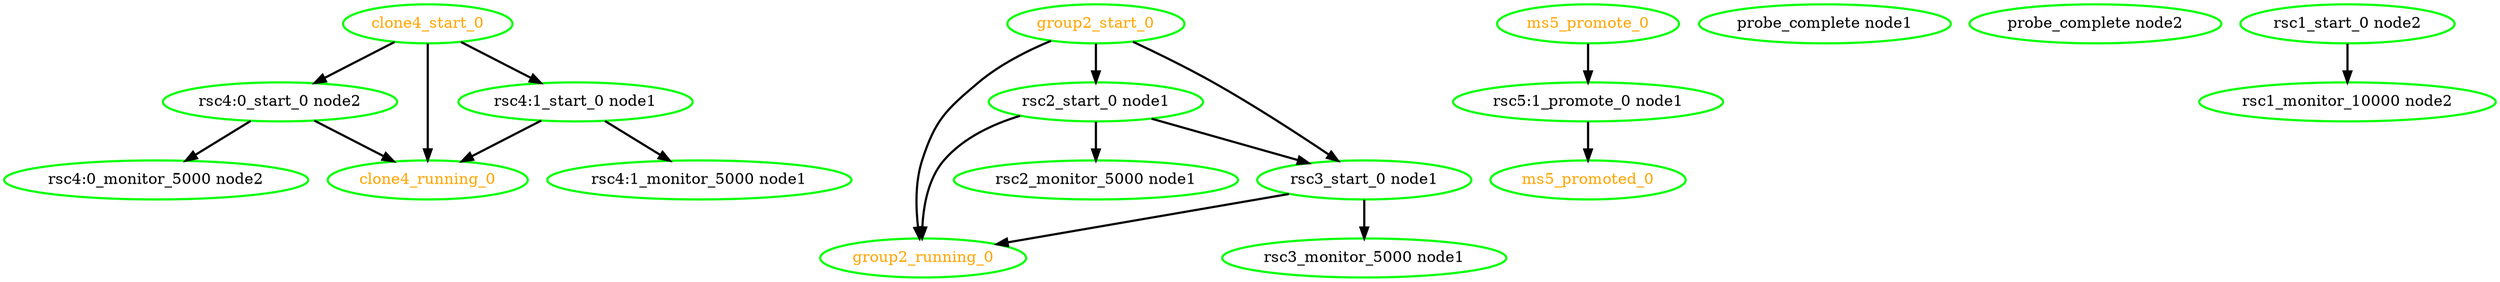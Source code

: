 digraph "g" {
"clone4_running_0" [ style=bold color="green" fontcolor="orange" ]
"clone4_start_0" -> "clone4_running_0" [ style = bold]
"clone4_start_0" -> "rsc4:0_start_0 node2" [ style = bold]
"clone4_start_0" -> "rsc4:1_start_0 node1" [ style = bold]
"clone4_start_0" [ style=bold color="green" fontcolor="orange" ]
"group2_running_0" [ style=bold color="green" fontcolor="orange" ]
"group2_start_0" -> "group2_running_0" [ style = bold]
"group2_start_0" -> "rsc2_start_0 node1" [ style = bold]
"group2_start_0" -> "rsc3_start_0 node1" [ style = bold]
"group2_start_0" [ style=bold color="green" fontcolor="orange" ]
"ms5_promote_0" -> "rsc5:1_promote_0 node1" [ style = bold]
"ms5_promote_0" [ style=bold color="green" fontcolor="orange" ]
"ms5_promoted_0" [ style=bold color="green" fontcolor="orange" ]
"probe_complete node1" [ style=bold color="green" fontcolor="black" ]
"probe_complete node2" [ style=bold color="green" fontcolor="black" ]
"rsc1_monitor_10000 node2" [ style=bold color="green" fontcolor="black" ]
"rsc1_start_0 node2" -> "rsc1_monitor_10000 node2" [ style = bold]
"rsc1_start_0 node2" [ style=bold color="green" fontcolor="black" ]
"rsc2_monitor_5000 node1" [ style=bold color="green" fontcolor="black" ]
"rsc2_start_0 node1" -> "group2_running_0" [ style = bold]
"rsc2_start_0 node1" -> "rsc2_monitor_5000 node1" [ style = bold]
"rsc2_start_0 node1" -> "rsc3_start_0 node1" [ style = bold]
"rsc2_start_0 node1" [ style=bold color="green" fontcolor="black" ]
"rsc3_monitor_5000 node1" [ style=bold color="green" fontcolor="black" ]
"rsc3_start_0 node1" -> "group2_running_0" [ style = bold]
"rsc3_start_0 node1" -> "rsc3_monitor_5000 node1" [ style = bold]
"rsc3_start_0 node1" [ style=bold color="green" fontcolor="black" ]
"rsc4:0_monitor_5000 node2" [ style=bold color="green" fontcolor="black" ]
"rsc4:0_start_0 node2" -> "clone4_running_0" [ style = bold]
"rsc4:0_start_0 node2" -> "rsc4:0_monitor_5000 node2" [ style = bold]
"rsc4:0_start_0 node2" [ style=bold color="green" fontcolor="black" ]
"rsc4:1_monitor_5000 node1" [ style=bold color="green" fontcolor="black" ]
"rsc4:1_start_0 node1" -> "clone4_running_0" [ style = bold]
"rsc4:1_start_0 node1" -> "rsc4:1_monitor_5000 node1" [ style = bold]
"rsc4:1_start_0 node1" [ style=bold color="green" fontcolor="black" ]
"rsc5:1_promote_0 node1" -> "ms5_promoted_0" [ style = bold]
"rsc5:1_promote_0 node1" [ style=bold color="green" fontcolor="black" ]
}

